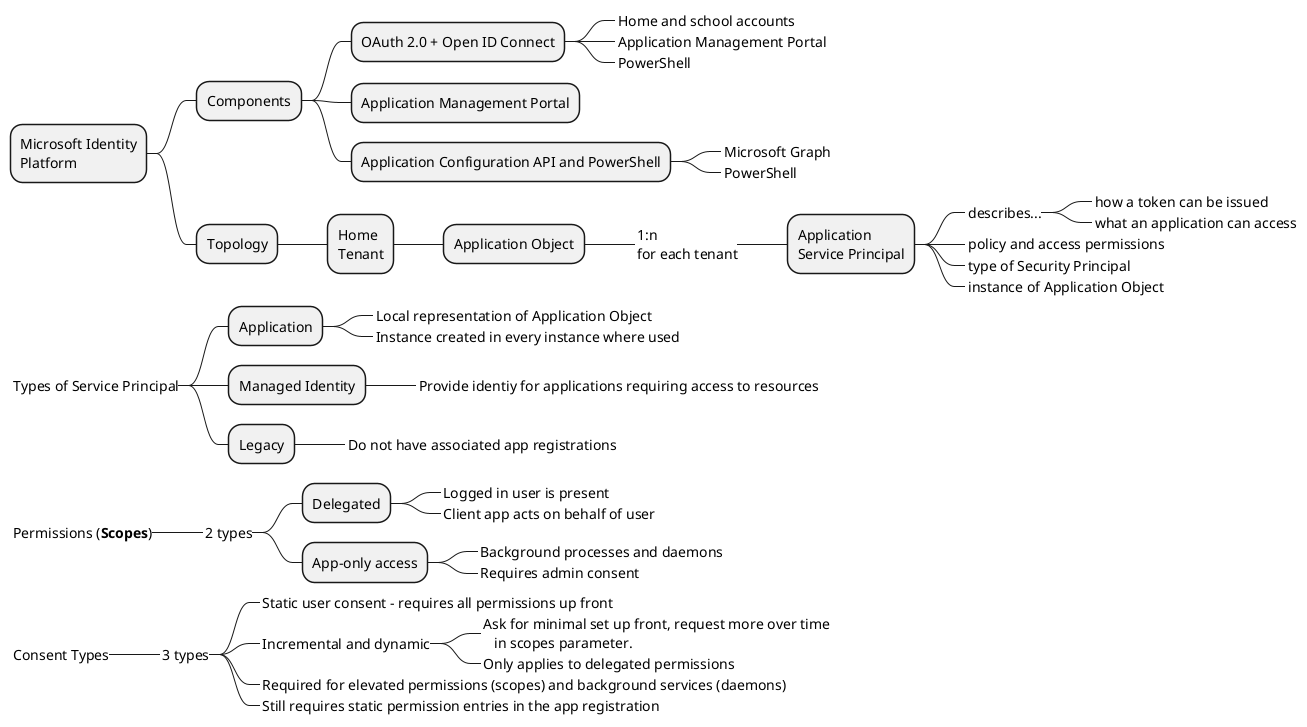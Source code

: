 @startmindmap "Microsoft Identity Platform"
+ Microsoft Identity\nPlatform

++ Components
+++ OAuth 2.0 + Open ID Connect
++++_ Home and school accounts
++++_ Application Management Portal
++++_ PowerShell
+++ Application Management Portal
+++ Application Configuration API and PowerShell
++++_ Microsoft Graph
++++_ PowerShell
++ Topology
+++ Home\nTenant
++++ Application Object

+++++_ 1:n\nfor each tenant
++++++ Application\nService Principal
+++++++_ describes...
++++++++_ how a token can be issued
++++++++_ what an application can access
+++++++_ policy and access permissions
+++++++_ type of Security Principal
+++++++_ instance of Application Object

+_ Types of Service Principal
++ Application
+++_ Local representation of Application Object
+++_ Instance created in every instance where used
++ Managed Identity
+++_ Provide identiy for applications requiring access to resources
++ Legacy
+++_ Do not have associated app registrations

+_ Permissions (**Scopes**)
++_ 2 types
+++ Delegated
++++_ Logged in user is present
++++_ Client app acts on behalf of user
+++ App-only access
++++_ Background processes and daemons
++++_ Requires admin consent

+_ Consent Types
++_ 3 types
+++_ Static user consent - requires all permissions up front
+++_ Incremental and dynamic
++++_ Ask for minimal set up front, request more over time\n   in scopes parameter.
++++_ Only applies to delegated permissions
+++_ Required for elevated permissions (scopes) and background services (daemons)
+++_ Still requires static permission entries in the app registration
@endmindmap